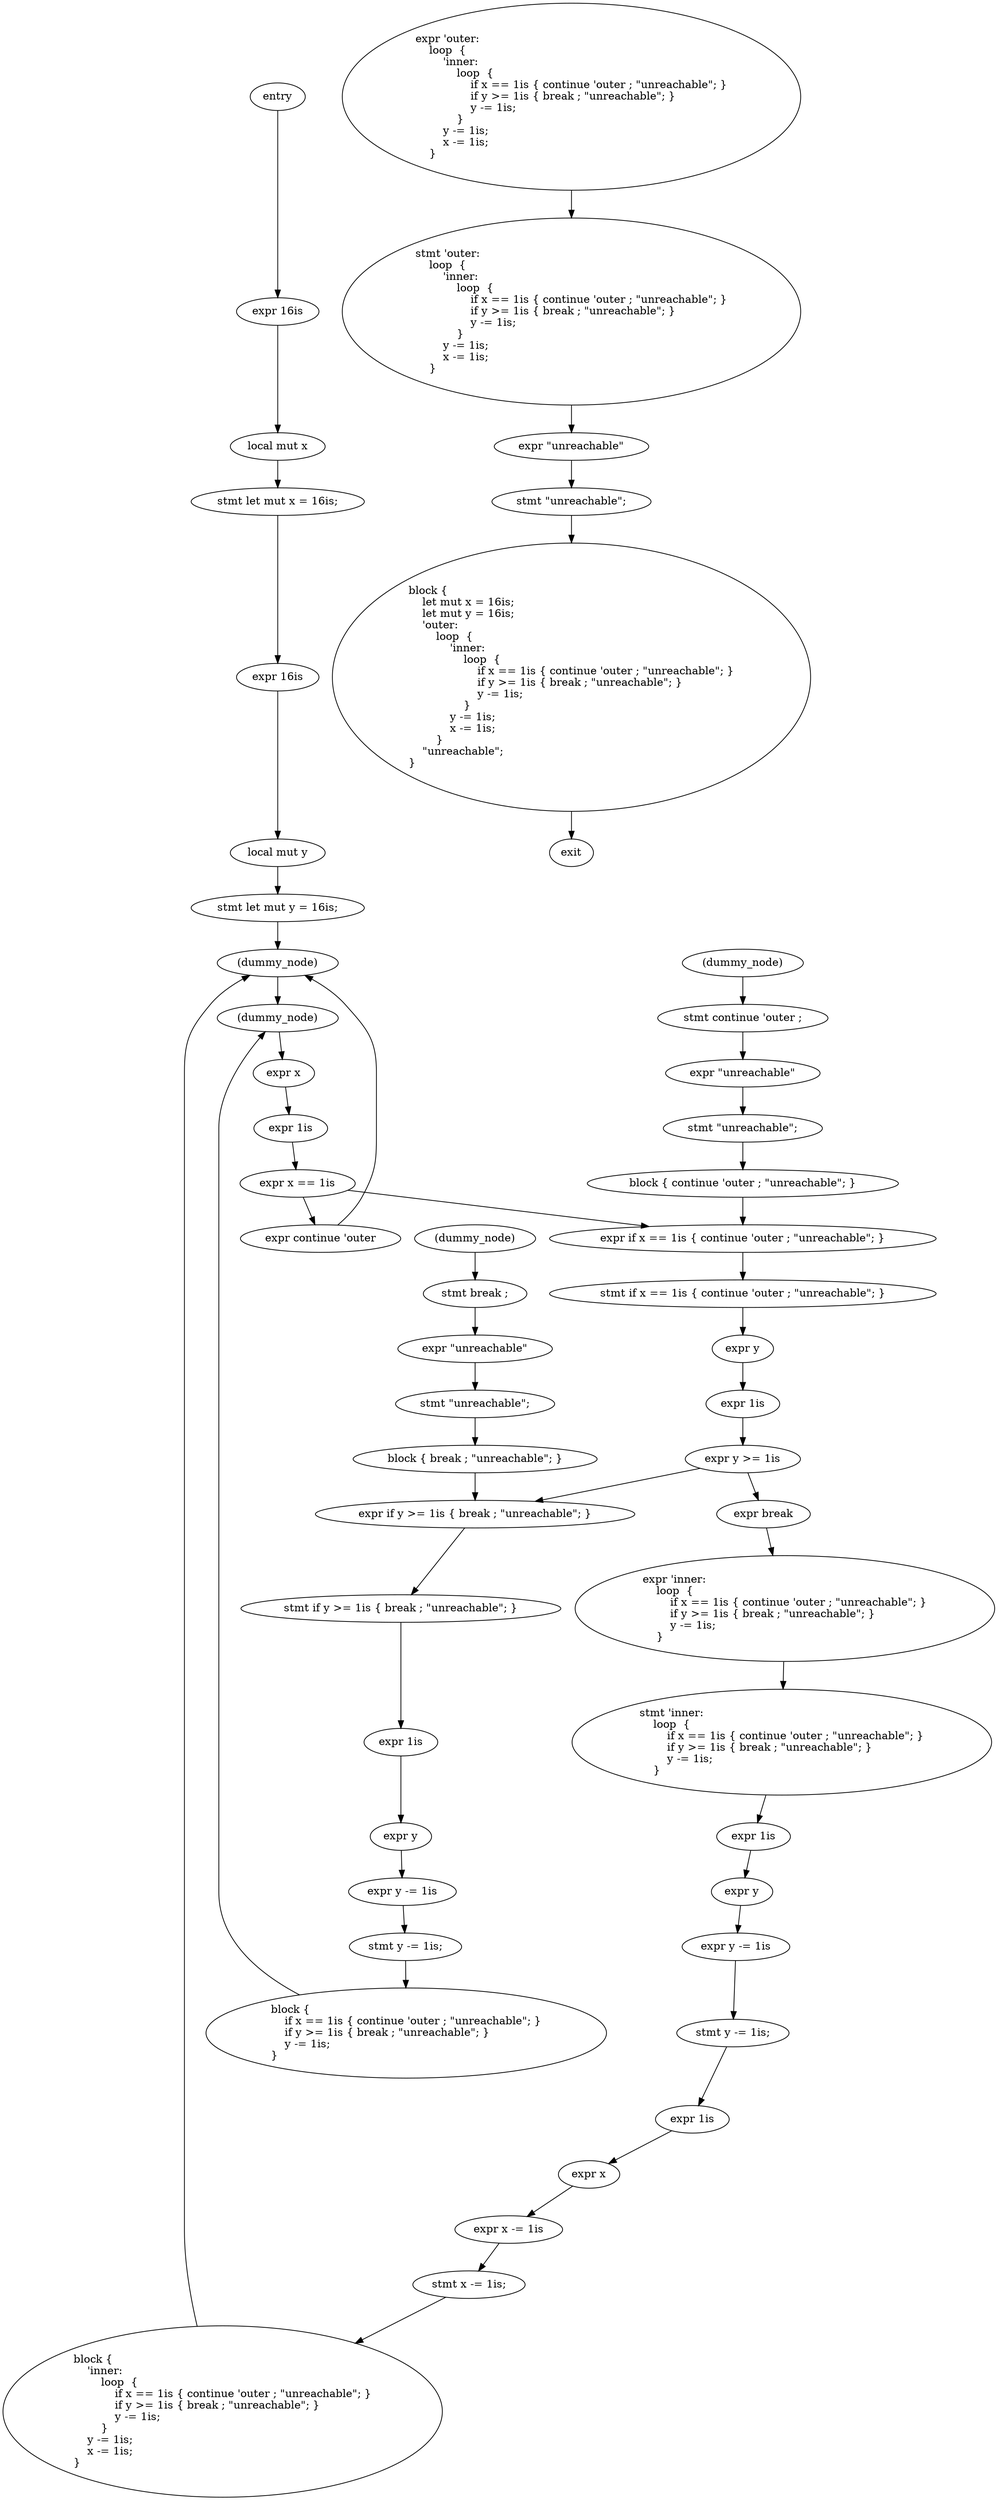 digraph block {
    N0[label="entry"];
    N1[label="exit"];
    N2[label="expr 16is"];
    N3[label="local mut x"];
    N4[label="stmt let mut x = 16is;"];
    N5[label="expr 16is"];
    N6[label="local mut y"];
    N7[label="stmt let mut y = 16is;"];
    N8[label="(dummy_node)"];
    N9[label="expr \'outer:\l    loop  {\l        \'inner:\l            loop  {\l                if x == 1is { continue \'outer ; \"unreachable\"; }\l                if y >= 1is { break ; \"unreachable\"; }\l                y -= 1is;\l            }\l        y -= 1is;\l        x -= 1is;\l    }\l"];
    N10[label="(dummy_node)"];
    N11[label="expr \'inner:\l    loop  {\l        if x == 1is { continue \'outer ; \"unreachable\"; }\l        if y >= 1is { break ; \"unreachable\"; }\l        y -= 1is;\l    }\l"];
    N12[label="expr x"];
    N13[label="expr 1is"];
    N14[label="expr x == 1is"];
    N15[label="expr continue \'outer"];
    N16[label="(dummy_node)"];
    N17[label="stmt continue \'outer ;"];
    N18[label="expr \"unreachable\""];
    N19[label="stmt \"unreachable\";"];
    N20[label="block { continue \'outer ; \"unreachable\"; }"];
    N21[label="expr if x == 1is { continue \'outer ; \"unreachable\"; }"];
    N22[label="stmt if x == 1is { continue \'outer ; \"unreachable\"; }"];
    N23[label="expr y"];
    N24[label="expr 1is"];
    N25[label="expr y >= 1is"];
    N26[label="expr break"];
    N27[label="(dummy_node)"];
    N28[label="stmt break ;"];
    N29[label="expr \"unreachable\""];
    N30[label="stmt \"unreachable\";"];
    N31[label="block { break ; \"unreachable\"; }"];
    N32[label="expr if y >= 1is { break ; \"unreachable\"; }"];
    N33[label="stmt if y >= 1is { break ; \"unreachable\"; }"];
    N34[label="expr 1is"];
    N35[label="expr y"];
    N36[label="expr y -= 1is"];
    N37[label="stmt y -= 1is;"];
    N38[label="block {\l    if x == 1is { continue \'outer ; \"unreachable\"; }\l    if y >= 1is { break ; \"unreachable\"; }\l    y -= 1is;\l}\l"];
    N39[label="stmt \'inner:\l    loop  {\l        if x == 1is { continue \'outer ; \"unreachable\"; }\l        if y >= 1is { break ; \"unreachable\"; }\l        y -= 1is;\l    }\l"];
    N40[label="expr 1is"];
    N41[label="expr y"];
    N42[label="expr y -= 1is"];
    N43[label="stmt y -= 1is;"];
    N44[label="expr 1is"];
    N45[label="expr x"];
    N46[label="expr x -= 1is"];
    N47[label="stmt x -= 1is;"];
    N48[label="block {\l    \'inner:\l        loop  {\l            if x == 1is { continue \'outer ; \"unreachable\"; }\l            if y >= 1is { break ; \"unreachable\"; }\l            y -= 1is;\l        }\l    y -= 1is;\l    x -= 1is;\l}\l"];
    N49[label="stmt \'outer:\l    loop  {\l        \'inner:\l            loop  {\l                if x == 1is { continue \'outer ; \"unreachable\"; }\l                if y >= 1is { break ; \"unreachable\"; }\l                y -= 1is;\l            }\l        y -= 1is;\l        x -= 1is;\l    }\l"];
    N50[label="expr \"unreachable\""];
    N51[label="stmt \"unreachable\";"];
    N52[label="block {\l    let mut x = 16is;\l    let mut y = 16is;\l    \'outer:\l        loop  {\l            \'inner:\l                loop  {\l                    if x == 1is { continue \'outer ; \"unreachable\"; }\l                    if y >= 1is { break ; \"unreachable\"; }\l                    y -= 1is;\l                }\l            y -= 1is;\l            x -= 1is;\l        }\l    \"unreachable\";\l}\l"];
    N0 -> N2;
    N2 -> N3;
    N3 -> N4;
    N4 -> N5;
    N5 -> N6;
    N6 -> N7;
    N7 -> N8;
    N8 -> N10;
    N10 -> N12;
    N12 -> N13;
    N13 -> N14;
    N14 -> N15;
    N15 -> N8;
    N16 -> N17;
    N17 -> N18;
    N18 -> N19;
    N19 -> N20;
    N14 -> N21;
    N20 -> N21;
    N21 -> N22;
    N22 -> N23;
    N23 -> N24;
    N24 -> N25;
    N25 -> N26;
    N26 -> N11;
    N27 -> N28;
    N28 -> N29;
    N29 -> N30;
    N30 -> N31;
    N25 -> N32;
    N31 -> N32;
    N32 -> N33;
    N33 -> N34;
    N34 -> N35;
    N35 -> N36;
    N36 -> N37;
    N37 -> N38;
    N38 -> N10;
    N11 -> N39;
    N39 -> N40;
    N40 -> N41;
    N41 -> N42;
    N42 -> N43;
    N43 -> N44;
    N44 -> N45;
    N45 -> N46;
    N46 -> N47;
    N47 -> N48;
    N48 -> N8;
    N9 -> N49;
    N49 -> N50;
    N50 -> N51;
    N51 -> N52;
    N52 -> N1;
}
